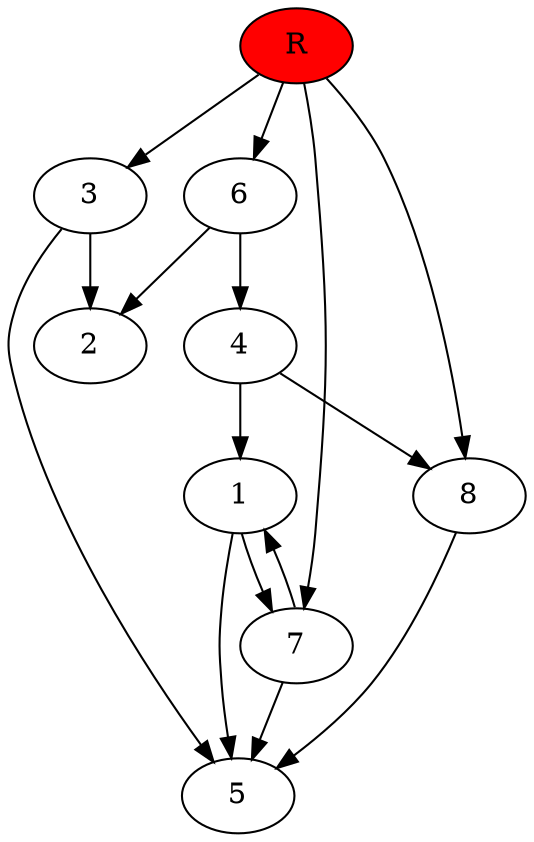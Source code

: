 digraph prb76126 {
	1
	2
	3
	4
	5
	6
	7
	8
	R [fillcolor="#ff0000" style=filled]
	1 -> 5
	1 -> 7
	3 -> 2
	3 -> 5
	4 -> 1
	4 -> 8
	6 -> 2
	6 -> 4
	7 -> 1
	7 -> 5
	8 -> 5
	R -> 3
	R -> 6
	R -> 7
	R -> 8
}
